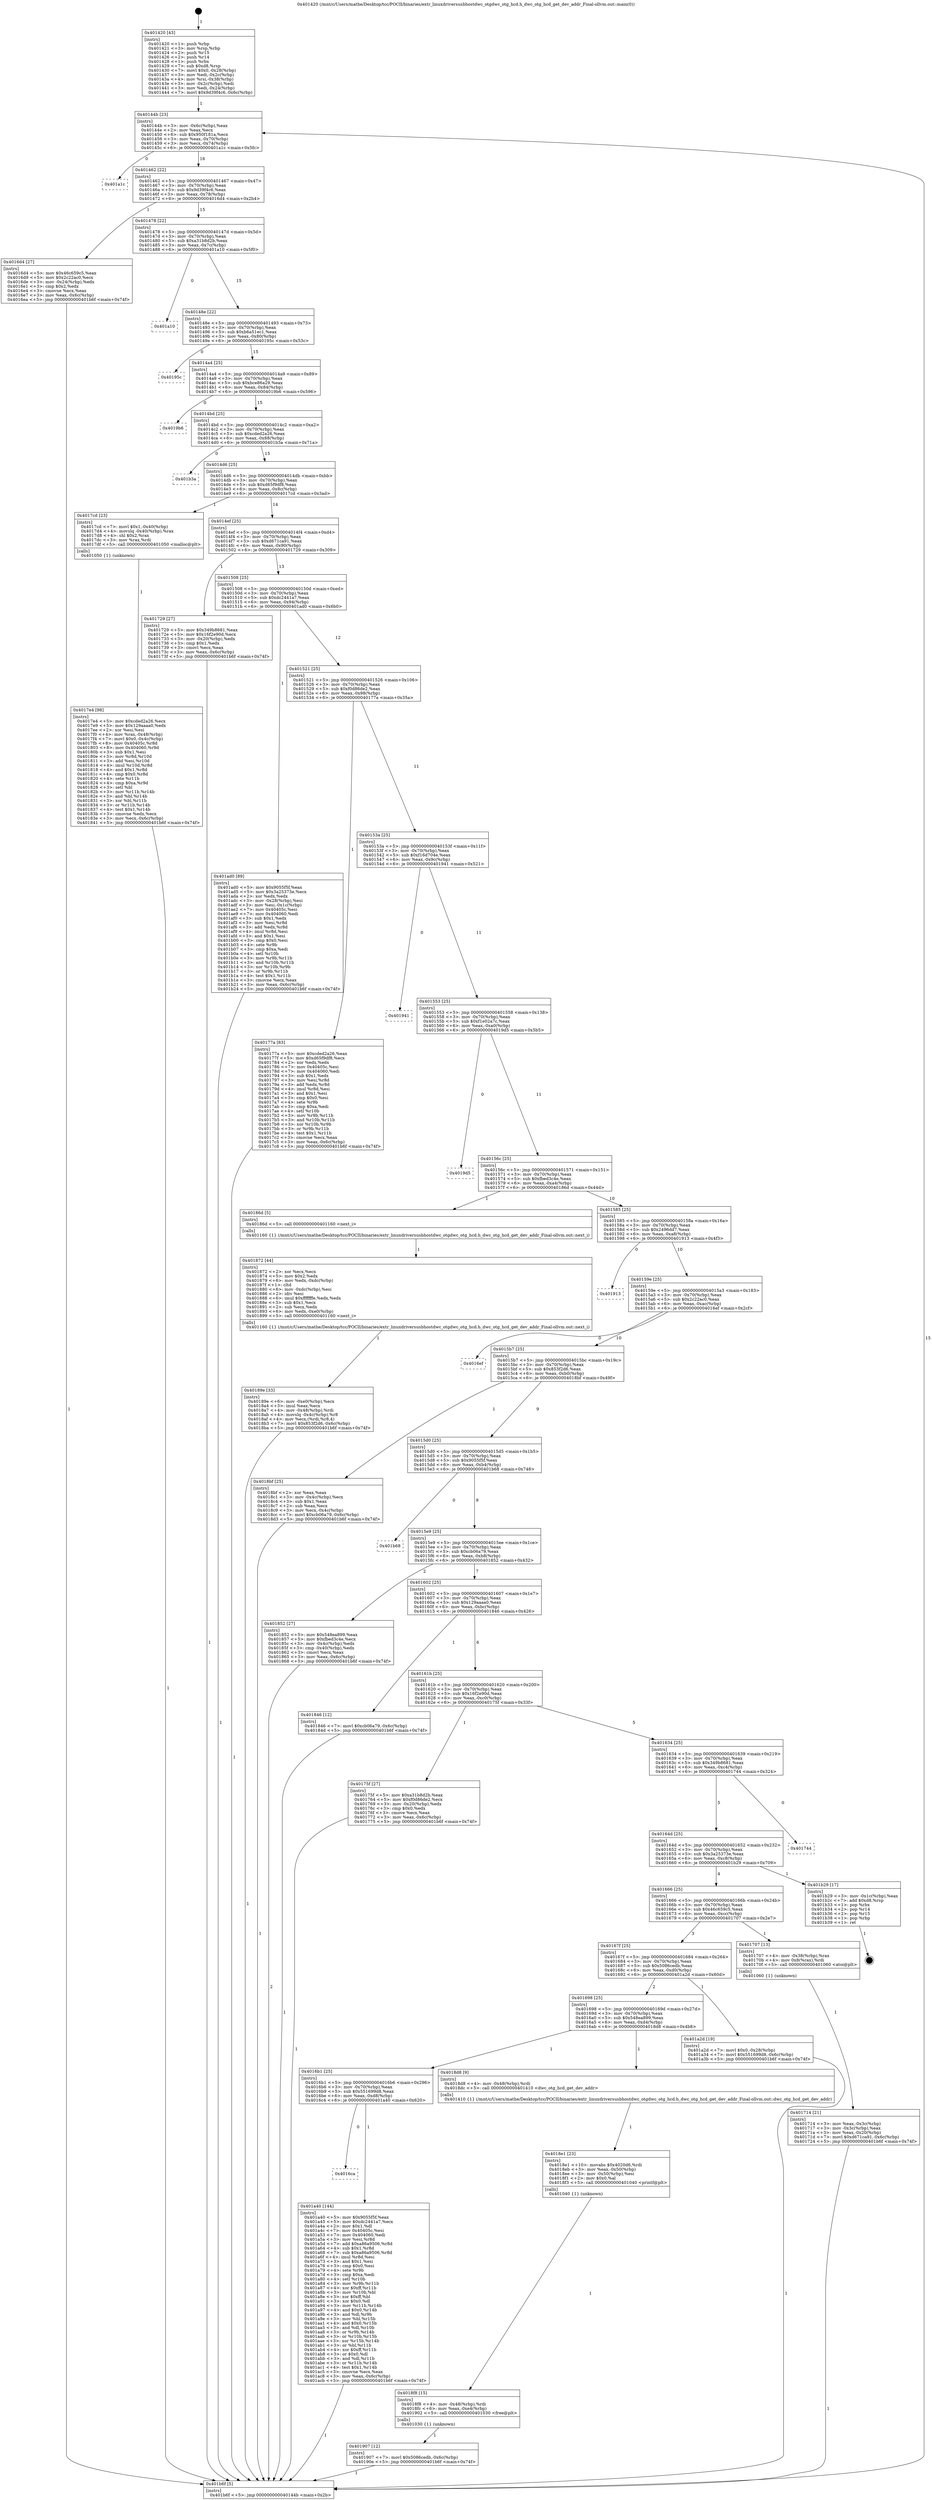 digraph "0x401420" {
  label = "0x401420 (/mnt/c/Users/mathe/Desktop/tcc/POCII/binaries/extr_linuxdriversusbhostdwc_otgdwc_otg_hcd.h_dwc_otg_hcd_get_dev_addr_Final-ollvm.out::main(0))"
  labelloc = "t"
  node[shape=record]

  Entry [label="",width=0.3,height=0.3,shape=circle,fillcolor=black,style=filled]
  "0x40144b" [label="{
     0x40144b [23]\l
     | [instrs]\l
     &nbsp;&nbsp;0x40144b \<+3\>: mov -0x6c(%rbp),%eax\l
     &nbsp;&nbsp;0x40144e \<+2\>: mov %eax,%ecx\l
     &nbsp;&nbsp;0x401450 \<+6\>: sub $0x950f181a,%ecx\l
     &nbsp;&nbsp;0x401456 \<+3\>: mov %eax,-0x70(%rbp)\l
     &nbsp;&nbsp;0x401459 \<+3\>: mov %ecx,-0x74(%rbp)\l
     &nbsp;&nbsp;0x40145c \<+6\>: je 0000000000401a1c \<main+0x5fc\>\l
  }"]
  "0x401a1c" [label="{
     0x401a1c\l
  }", style=dashed]
  "0x401462" [label="{
     0x401462 [22]\l
     | [instrs]\l
     &nbsp;&nbsp;0x401462 \<+5\>: jmp 0000000000401467 \<main+0x47\>\l
     &nbsp;&nbsp;0x401467 \<+3\>: mov -0x70(%rbp),%eax\l
     &nbsp;&nbsp;0x40146a \<+5\>: sub $0x9d39f4c6,%eax\l
     &nbsp;&nbsp;0x40146f \<+3\>: mov %eax,-0x78(%rbp)\l
     &nbsp;&nbsp;0x401472 \<+6\>: je 00000000004016d4 \<main+0x2b4\>\l
  }"]
  Exit [label="",width=0.3,height=0.3,shape=circle,fillcolor=black,style=filled,peripheries=2]
  "0x4016d4" [label="{
     0x4016d4 [27]\l
     | [instrs]\l
     &nbsp;&nbsp;0x4016d4 \<+5\>: mov $0x46c659c5,%eax\l
     &nbsp;&nbsp;0x4016d9 \<+5\>: mov $0x2c22ac0,%ecx\l
     &nbsp;&nbsp;0x4016de \<+3\>: mov -0x24(%rbp),%edx\l
     &nbsp;&nbsp;0x4016e1 \<+3\>: cmp $0x2,%edx\l
     &nbsp;&nbsp;0x4016e4 \<+3\>: cmovne %ecx,%eax\l
     &nbsp;&nbsp;0x4016e7 \<+3\>: mov %eax,-0x6c(%rbp)\l
     &nbsp;&nbsp;0x4016ea \<+5\>: jmp 0000000000401b6f \<main+0x74f\>\l
  }"]
  "0x401478" [label="{
     0x401478 [22]\l
     | [instrs]\l
     &nbsp;&nbsp;0x401478 \<+5\>: jmp 000000000040147d \<main+0x5d\>\l
     &nbsp;&nbsp;0x40147d \<+3\>: mov -0x70(%rbp),%eax\l
     &nbsp;&nbsp;0x401480 \<+5\>: sub $0xa31b8d2b,%eax\l
     &nbsp;&nbsp;0x401485 \<+3\>: mov %eax,-0x7c(%rbp)\l
     &nbsp;&nbsp;0x401488 \<+6\>: je 0000000000401a10 \<main+0x5f0\>\l
  }"]
  "0x401b6f" [label="{
     0x401b6f [5]\l
     | [instrs]\l
     &nbsp;&nbsp;0x401b6f \<+5\>: jmp 000000000040144b \<main+0x2b\>\l
  }"]
  "0x401420" [label="{
     0x401420 [43]\l
     | [instrs]\l
     &nbsp;&nbsp;0x401420 \<+1\>: push %rbp\l
     &nbsp;&nbsp;0x401421 \<+3\>: mov %rsp,%rbp\l
     &nbsp;&nbsp;0x401424 \<+2\>: push %r15\l
     &nbsp;&nbsp;0x401426 \<+2\>: push %r14\l
     &nbsp;&nbsp;0x401428 \<+1\>: push %rbx\l
     &nbsp;&nbsp;0x401429 \<+7\>: sub $0xd8,%rsp\l
     &nbsp;&nbsp;0x401430 \<+7\>: movl $0x0,-0x28(%rbp)\l
     &nbsp;&nbsp;0x401437 \<+3\>: mov %edi,-0x2c(%rbp)\l
     &nbsp;&nbsp;0x40143a \<+4\>: mov %rsi,-0x38(%rbp)\l
     &nbsp;&nbsp;0x40143e \<+3\>: mov -0x2c(%rbp),%edi\l
     &nbsp;&nbsp;0x401441 \<+3\>: mov %edi,-0x24(%rbp)\l
     &nbsp;&nbsp;0x401444 \<+7\>: movl $0x9d39f4c6,-0x6c(%rbp)\l
  }"]
  "0x4016ca" [label="{
     0x4016ca\l
  }", style=dashed]
  "0x401a10" [label="{
     0x401a10\l
  }", style=dashed]
  "0x40148e" [label="{
     0x40148e [22]\l
     | [instrs]\l
     &nbsp;&nbsp;0x40148e \<+5\>: jmp 0000000000401493 \<main+0x73\>\l
     &nbsp;&nbsp;0x401493 \<+3\>: mov -0x70(%rbp),%eax\l
     &nbsp;&nbsp;0x401496 \<+5\>: sub $0xb6a51ec1,%eax\l
     &nbsp;&nbsp;0x40149b \<+3\>: mov %eax,-0x80(%rbp)\l
     &nbsp;&nbsp;0x40149e \<+6\>: je 000000000040195c \<main+0x53c\>\l
  }"]
  "0x401a40" [label="{
     0x401a40 [144]\l
     | [instrs]\l
     &nbsp;&nbsp;0x401a40 \<+5\>: mov $0x9055f5f,%eax\l
     &nbsp;&nbsp;0x401a45 \<+5\>: mov $0xdc2441a7,%ecx\l
     &nbsp;&nbsp;0x401a4a \<+2\>: mov $0x1,%dl\l
     &nbsp;&nbsp;0x401a4c \<+7\>: mov 0x40405c,%esi\l
     &nbsp;&nbsp;0x401a53 \<+7\>: mov 0x404060,%edi\l
     &nbsp;&nbsp;0x401a5a \<+3\>: mov %esi,%r8d\l
     &nbsp;&nbsp;0x401a5d \<+7\>: add $0xa86a9506,%r8d\l
     &nbsp;&nbsp;0x401a64 \<+4\>: sub $0x1,%r8d\l
     &nbsp;&nbsp;0x401a68 \<+7\>: sub $0xa86a9506,%r8d\l
     &nbsp;&nbsp;0x401a6f \<+4\>: imul %r8d,%esi\l
     &nbsp;&nbsp;0x401a73 \<+3\>: and $0x1,%esi\l
     &nbsp;&nbsp;0x401a76 \<+3\>: cmp $0x0,%esi\l
     &nbsp;&nbsp;0x401a79 \<+4\>: sete %r9b\l
     &nbsp;&nbsp;0x401a7d \<+3\>: cmp $0xa,%edi\l
     &nbsp;&nbsp;0x401a80 \<+4\>: setl %r10b\l
     &nbsp;&nbsp;0x401a84 \<+3\>: mov %r9b,%r11b\l
     &nbsp;&nbsp;0x401a87 \<+4\>: xor $0xff,%r11b\l
     &nbsp;&nbsp;0x401a8b \<+3\>: mov %r10b,%bl\l
     &nbsp;&nbsp;0x401a8e \<+3\>: xor $0xff,%bl\l
     &nbsp;&nbsp;0x401a91 \<+3\>: xor $0x0,%dl\l
     &nbsp;&nbsp;0x401a94 \<+3\>: mov %r11b,%r14b\l
     &nbsp;&nbsp;0x401a97 \<+4\>: and $0x0,%r14b\l
     &nbsp;&nbsp;0x401a9b \<+3\>: and %dl,%r9b\l
     &nbsp;&nbsp;0x401a9e \<+3\>: mov %bl,%r15b\l
     &nbsp;&nbsp;0x401aa1 \<+4\>: and $0x0,%r15b\l
     &nbsp;&nbsp;0x401aa5 \<+3\>: and %dl,%r10b\l
     &nbsp;&nbsp;0x401aa8 \<+3\>: or %r9b,%r14b\l
     &nbsp;&nbsp;0x401aab \<+3\>: or %r10b,%r15b\l
     &nbsp;&nbsp;0x401aae \<+3\>: xor %r15b,%r14b\l
     &nbsp;&nbsp;0x401ab1 \<+3\>: or %bl,%r11b\l
     &nbsp;&nbsp;0x401ab4 \<+4\>: xor $0xff,%r11b\l
     &nbsp;&nbsp;0x401ab8 \<+3\>: or $0x0,%dl\l
     &nbsp;&nbsp;0x401abb \<+3\>: and %dl,%r11b\l
     &nbsp;&nbsp;0x401abe \<+3\>: or %r11b,%r14b\l
     &nbsp;&nbsp;0x401ac1 \<+4\>: test $0x1,%r14b\l
     &nbsp;&nbsp;0x401ac5 \<+3\>: cmovne %ecx,%eax\l
     &nbsp;&nbsp;0x401ac8 \<+3\>: mov %eax,-0x6c(%rbp)\l
     &nbsp;&nbsp;0x401acb \<+5\>: jmp 0000000000401b6f \<main+0x74f\>\l
  }"]
  "0x40195c" [label="{
     0x40195c\l
  }", style=dashed]
  "0x4014a4" [label="{
     0x4014a4 [25]\l
     | [instrs]\l
     &nbsp;&nbsp;0x4014a4 \<+5\>: jmp 00000000004014a9 \<main+0x89\>\l
     &nbsp;&nbsp;0x4014a9 \<+3\>: mov -0x70(%rbp),%eax\l
     &nbsp;&nbsp;0x4014ac \<+5\>: sub $0xbce86a29,%eax\l
     &nbsp;&nbsp;0x4014b1 \<+6\>: mov %eax,-0x84(%rbp)\l
     &nbsp;&nbsp;0x4014b7 \<+6\>: je 00000000004019b6 \<main+0x596\>\l
  }"]
  "0x401907" [label="{
     0x401907 [12]\l
     | [instrs]\l
     &nbsp;&nbsp;0x401907 \<+7\>: movl $0x5086cedb,-0x6c(%rbp)\l
     &nbsp;&nbsp;0x40190e \<+5\>: jmp 0000000000401b6f \<main+0x74f\>\l
  }"]
  "0x4019b6" [label="{
     0x4019b6\l
  }", style=dashed]
  "0x4014bd" [label="{
     0x4014bd [25]\l
     | [instrs]\l
     &nbsp;&nbsp;0x4014bd \<+5\>: jmp 00000000004014c2 \<main+0xa2\>\l
     &nbsp;&nbsp;0x4014c2 \<+3\>: mov -0x70(%rbp),%eax\l
     &nbsp;&nbsp;0x4014c5 \<+5\>: sub $0xcded2a26,%eax\l
     &nbsp;&nbsp;0x4014ca \<+6\>: mov %eax,-0x88(%rbp)\l
     &nbsp;&nbsp;0x4014d0 \<+6\>: je 0000000000401b3a \<main+0x71a\>\l
  }"]
  "0x4018f8" [label="{
     0x4018f8 [15]\l
     | [instrs]\l
     &nbsp;&nbsp;0x4018f8 \<+4\>: mov -0x48(%rbp),%rdi\l
     &nbsp;&nbsp;0x4018fc \<+6\>: mov %eax,-0xe4(%rbp)\l
     &nbsp;&nbsp;0x401902 \<+5\>: call 0000000000401030 \<free@plt\>\l
     | [calls]\l
     &nbsp;&nbsp;0x401030 \{1\} (unknown)\l
  }"]
  "0x401b3a" [label="{
     0x401b3a\l
  }", style=dashed]
  "0x4014d6" [label="{
     0x4014d6 [25]\l
     | [instrs]\l
     &nbsp;&nbsp;0x4014d6 \<+5\>: jmp 00000000004014db \<main+0xbb\>\l
     &nbsp;&nbsp;0x4014db \<+3\>: mov -0x70(%rbp),%eax\l
     &nbsp;&nbsp;0x4014de \<+5\>: sub $0xd65f9df8,%eax\l
     &nbsp;&nbsp;0x4014e3 \<+6\>: mov %eax,-0x8c(%rbp)\l
     &nbsp;&nbsp;0x4014e9 \<+6\>: je 00000000004017cd \<main+0x3ad\>\l
  }"]
  "0x4018e1" [label="{
     0x4018e1 [23]\l
     | [instrs]\l
     &nbsp;&nbsp;0x4018e1 \<+10\>: movabs $0x4020d6,%rdi\l
     &nbsp;&nbsp;0x4018eb \<+3\>: mov %eax,-0x50(%rbp)\l
     &nbsp;&nbsp;0x4018ee \<+3\>: mov -0x50(%rbp),%esi\l
     &nbsp;&nbsp;0x4018f1 \<+2\>: mov $0x0,%al\l
     &nbsp;&nbsp;0x4018f3 \<+5\>: call 0000000000401040 \<printf@plt\>\l
     | [calls]\l
     &nbsp;&nbsp;0x401040 \{1\} (unknown)\l
  }"]
  "0x4017cd" [label="{
     0x4017cd [23]\l
     | [instrs]\l
     &nbsp;&nbsp;0x4017cd \<+7\>: movl $0x1,-0x40(%rbp)\l
     &nbsp;&nbsp;0x4017d4 \<+4\>: movslq -0x40(%rbp),%rax\l
     &nbsp;&nbsp;0x4017d8 \<+4\>: shl $0x2,%rax\l
     &nbsp;&nbsp;0x4017dc \<+3\>: mov %rax,%rdi\l
     &nbsp;&nbsp;0x4017df \<+5\>: call 0000000000401050 \<malloc@plt\>\l
     | [calls]\l
     &nbsp;&nbsp;0x401050 \{1\} (unknown)\l
  }"]
  "0x4014ef" [label="{
     0x4014ef [25]\l
     | [instrs]\l
     &nbsp;&nbsp;0x4014ef \<+5\>: jmp 00000000004014f4 \<main+0xd4\>\l
     &nbsp;&nbsp;0x4014f4 \<+3\>: mov -0x70(%rbp),%eax\l
     &nbsp;&nbsp;0x4014f7 \<+5\>: sub $0xd671ca91,%eax\l
     &nbsp;&nbsp;0x4014fc \<+6\>: mov %eax,-0x90(%rbp)\l
     &nbsp;&nbsp;0x401502 \<+6\>: je 0000000000401729 \<main+0x309\>\l
  }"]
  "0x4016b1" [label="{
     0x4016b1 [25]\l
     | [instrs]\l
     &nbsp;&nbsp;0x4016b1 \<+5\>: jmp 00000000004016b6 \<main+0x296\>\l
     &nbsp;&nbsp;0x4016b6 \<+3\>: mov -0x70(%rbp),%eax\l
     &nbsp;&nbsp;0x4016b9 \<+5\>: sub $0x551699d8,%eax\l
     &nbsp;&nbsp;0x4016be \<+6\>: mov %eax,-0xd8(%rbp)\l
     &nbsp;&nbsp;0x4016c4 \<+6\>: je 0000000000401a40 \<main+0x620\>\l
  }"]
  "0x401729" [label="{
     0x401729 [27]\l
     | [instrs]\l
     &nbsp;&nbsp;0x401729 \<+5\>: mov $0x349b8681,%eax\l
     &nbsp;&nbsp;0x40172e \<+5\>: mov $0x16f2e90d,%ecx\l
     &nbsp;&nbsp;0x401733 \<+3\>: mov -0x20(%rbp),%edx\l
     &nbsp;&nbsp;0x401736 \<+3\>: cmp $0x1,%edx\l
     &nbsp;&nbsp;0x401739 \<+3\>: cmovl %ecx,%eax\l
     &nbsp;&nbsp;0x40173c \<+3\>: mov %eax,-0x6c(%rbp)\l
     &nbsp;&nbsp;0x40173f \<+5\>: jmp 0000000000401b6f \<main+0x74f\>\l
  }"]
  "0x401508" [label="{
     0x401508 [25]\l
     | [instrs]\l
     &nbsp;&nbsp;0x401508 \<+5\>: jmp 000000000040150d \<main+0xed\>\l
     &nbsp;&nbsp;0x40150d \<+3\>: mov -0x70(%rbp),%eax\l
     &nbsp;&nbsp;0x401510 \<+5\>: sub $0xdc2441a7,%eax\l
     &nbsp;&nbsp;0x401515 \<+6\>: mov %eax,-0x94(%rbp)\l
     &nbsp;&nbsp;0x40151b \<+6\>: je 0000000000401ad0 \<main+0x6b0\>\l
  }"]
  "0x4018d8" [label="{
     0x4018d8 [9]\l
     | [instrs]\l
     &nbsp;&nbsp;0x4018d8 \<+4\>: mov -0x48(%rbp),%rdi\l
     &nbsp;&nbsp;0x4018dc \<+5\>: call 0000000000401410 \<dwc_otg_hcd_get_dev_addr\>\l
     | [calls]\l
     &nbsp;&nbsp;0x401410 \{1\} (/mnt/c/Users/mathe/Desktop/tcc/POCII/binaries/extr_linuxdriversusbhostdwc_otgdwc_otg_hcd.h_dwc_otg_hcd_get_dev_addr_Final-ollvm.out::dwc_otg_hcd_get_dev_addr)\l
  }"]
  "0x401ad0" [label="{
     0x401ad0 [89]\l
     | [instrs]\l
     &nbsp;&nbsp;0x401ad0 \<+5\>: mov $0x9055f5f,%eax\l
     &nbsp;&nbsp;0x401ad5 \<+5\>: mov $0x3a25373e,%ecx\l
     &nbsp;&nbsp;0x401ada \<+2\>: xor %edx,%edx\l
     &nbsp;&nbsp;0x401adc \<+3\>: mov -0x28(%rbp),%esi\l
     &nbsp;&nbsp;0x401adf \<+3\>: mov %esi,-0x1c(%rbp)\l
     &nbsp;&nbsp;0x401ae2 \<+7\>: mov 0x40405c,%esi\l
     &nbsp;&nbsp;0x401ae9 \<+7\>: mov 0x404060,%edi\l
     &nbsp;&nbsp;0x401af0 \<+3\>: sub $0x1,%edx\l
     &nbsp;&nbsp;0x401af3 \<+3\>: mov %esi,%r8d\l
     &nbsp;&nbsp;0x401af6 \<+3\>: add %edx,%r8d\l
     &nbsp;&nbsp;0x401af9 \<+4\>: imul %r8d,%esi\l
     &nbsp;&nbsp;0x401afd \<+3\>: and $0x1,%esi\l
     &nbsp;&nbsp;0x401b00 \<+3\>: cmp $0x0,%esi\l
     &nbsp;&nbsp;0x401b03 \<+4\>: sete %r9b\l
     &nbsp;&nbsp;0x401b07 \<+3\>: cmp $0xa,%edi\l
     &nbsp;&nbsp;0x401b0a \<+4\>: setl %r10b\l
     &nbsp;&nbsp;0x401b0e \<+3\>: mov %r9b,%r11b\l
     &nbsp;&nbsp;0x401b11 \<+3\>: and %r10b,%r11b\l
     &nbsp;&nbsp;0x401b14 \<+3\>: xor %r10b,%r9b\l
     &nbsp;&nbsp;0x401b17 \<+3\>: or %r9b,%r11b\l
     &nbsp;&nbsp;0x401b1a \<+4\>: test $0x1,%r11b\l
     &nbsp;&nbsp;0x401b1e \<+3\>: cmovne %ecx,%eax\l
     &nbsp;&nbsp;0x401b21 \<+3\>: mov %eax,-0x6c(%rbp)\l
     &nbsp;&nbsp;0x401b24 \<+5\>: jmp 0000000000401b6f \<main+0x74f\>\l
  }"]
  "0x401521" [label="{
     0x401521 [25]\l
     | [instrs]\l
     &nbsp;&nbsp;0x401521 \<+5\>: jmp 0000000000401526 \<main+0x106\>\l
     &nbsp;&nbsp;0x401526 \<+3\>: mov -0x70(%rbp),%eax\l
     &nbsp;&nbsp;0x401529 \<+5\>: sub $0xf0d86de2,%eax\l
     &nbsp;&nbsp;0x40152e \<+6\>: mov %eax,-0x98(%rbp)\l
     &nbsp;&nbsp;0x401534 \<+6\>: je 000000000040177a \<main+0x35a\>\l
  }"]
  "0x401698" [label="{
     0x401698 [25]\l
     | [instrs]\l
     &nbsp;&nbsp;0x401698 \<+5\>: jmp 000000000040169d \<main+0x27d\>\l
     &nbsp;&nbsp;0x40169d \<+3\>: mov -0x70(%rbp),%eax\l
     &nbsp;&nbsp;0x4016a0 \<+5\>: sub $0x548ea899,%eax\l
     &nbsp;&nbsp;0x4016a5 \<+6\>: mov %eax,-0xd4(%rbp)\l
     &nbsp;&nbsp;0x4016ab \<+6\>: je 00000000004018d8 \<main+0x4b8\>\l
  }"]
  "0x40177a" [label="{
     0x40177a [83]\l
     | [instrs]\l
     &nbsp;&nbsp;0x40177a \<+5\>: mov $0xcded2a26,%eax\l
     &nbsp;&nbsp;0x40177f \<+5\>: mov $0xd65f9df8,%ecx\l
     &nbsp;&nbsp;0x401784 \<+2\>: xor %edx,%edx\l
     &nbsp;&nbsp;0x401786 \<+7\>: mov 0x40405c,%esi\l
     &nbsp;&nbsp;0x40178d \<+7\>: mov 0x404060,%edi\l
     &nbsp;&nbsp;0x401794 \<+3\>: sub $0x1,%edx\l
     &nbsp;&nbsp;0x401797 \<+3\>: mov %esi,%r8d\l
     &nbsp;&nbsp;0x40179a \<+3\>: add %edx,%r8d\l
     &nbsp;&nbsp;0x40179d \<+4\>: imul %r8d,%esi\l
     &nbsp;&nbsp;0x4017a1 \<+3\>: and $0x1,%esi\l
     &nbsp;&nbsp;0x4017a4 \<+3\>: cmp $0x0,%esi\l
     &nbsp;&nbsp;0x4017a7 \<+4\>: sete %r9b\l
     &nbsp;&nbsp;0x4017ab \<+3\>: cmp $0xa,%edi\l
     &nbsp;&nbsp;0x4017ae \<+4\>: setl %r10b\l
     &nbsp;&nbsp;0x4017b2 \<+3\>: mov %r9b,%r11b\l
     &nbsp;&nbsp;0x4017b5 \<+3\>: and %r10b,%r11b\l
     &nbsp;&nbsp;0x4017b8 \<+3\>: xor %r10b,%r9b\l
     &nbsp;&nbsp;0x4017bb \<+3\>: or %r9b,%r11b\l
     &nbsp;&nbsp;0x4017be \<+4\>: test $0x1,%r11b\l
     &nbsp;&nbsp;0x4017c2 \<+3\>: cmovne %ecx,%eax\l
     &nbsp;&nbsp;0x4017c5 \<+3\>: mov %eax,-0x6c(%rbp)\l
     &nbsp;&nbsp;0x4017c8 \<+5\>: jmp 0000000000401b6f \<main+0x74f\>\l
  }"]
  "0x40153a" [label="{
     0x40153a [25]\l
     | [instrs]\l
     &nbsp;&nbsp;0x40153a \<+5\>: jmp 000000000040153f \<main+0x11f\>\l
     &nbsp;&nbsp;0x40153f \<+3\>: mov -0x70(%rbp),%eax\l
     &nbsp;&nbsp;0x401542 \<+5\>: sub $0xf16d704e,%eax\l
     &nbsp;&nbsp;0x401547 \<+6\>: mov %eax,-0x9c(%rbp)\l
     &nbsp;&nbsp;0x40154d \<+6\>: je 0000000000401941 \<main+0x521\>\l
  }"]
  "0x401a2d" [label="{
     0x401a2d [19]\l
     | [instrs]\l
     &nbsp;&nbsp;0x401a2d \<+7\>: movl $0x0,-0x28(%rbp)\l
     &nbsp;&nbsp;0x401a34 \<+7\>: movl $0x551699d8,-0x6c(%rbp)\l
     &nbsp;&nbsp;0x401a3b \<+5\>: jmp 0000000000401b6f \<main+0x74f\>\l
  }"]
  "0x401941" [label="{
     0x401941\l
  }", style=dashed]
  "0x401553" [label="{
     0x401553 [25]\l
     | [instrs]\l
     &nbsp;&nbsp;0x401553 \<+5\>: jmp 0000000000401558 \<main+0x138\>\l
     &nbsp;&nbsp;0x401558 \<+3\>: mov -0x70(%rbp),%eax\l
     &nbsp;&nbsp;0x40155b \<+5\>: sub $0xf1e02a7c,%eax\l
     &nbsp;&nbsp;0x401560 \<+6\>: mov %eax,-0xa0(%rbp)\l
     &nbsp;&nbsp;0x401566 \<+6\>: je 00000000004019d5 \<main+0x5b5\>\l
  }"]
  "0x40189e" [label="{
     0x40189e [33]\l
     | [instrs]\l
     &nbsp;&nbsp;0x40189e \<+6\>: mov -0xe0(%rbp),%ecx\l
     &nbsp;&nbsp;0x4018a4 \<+3\>: imul %eax,%ecx\l
     &nbsp;&nbsp;0x4018a7 \<+4\>: mov -0x48(%rbp),%rdi\l
     &nbsp;&nbsp;0x4018ab \<+4\>: movslq -0x4c(%rbp),%r8\l
     &nbsp;&nbsp;0x4018af \<+4\>: mov %ecx,(%rdi,%r8,4)\l
     &nbsp;&nbsp;0x4018b3 \<+7\>: movl $0x853f2d6,-0x6c(%rbp)\l
     &nbsp;&nbsp;0x4018ba \<+5\>: jmp 0000000000401b6f \<main+0x74f\>\l
  }"]
  "0x4019d5" [label="{
     0x4019d5\l
  }", style=dashed]
  "0x40156c" [label="{
     0x40156c [25]\l
     | [instrs]\l
     &nbsp;&nbsp;0x40156c \<+5\>: jmp 0000000000401571 \<main+0x151\>\l
     &nbsp;&nbsp;0x401571 \<+3\>: mov -0x70(%rbp),%eax\l
     &nbsp;&nbsp;0x401574 \<+5\>: sub $0xfbed3c4e,%eax\l
     &nbsp;&nbsp;0x401579 \<+6\>: mov %eax,-0xa4(%rbp)\l
     &nbsp;&nbsp;0x40157f \<+6\>: je 000000000040186d \<main+0x44d\>\l
  }"]
  "0x401872" [label="{
     0x401872 [44]\l
     | [instrs]\l
     &nbsp;&nbsp;0x401872 \<+2\>: xor %ecx,%ecx\l
     &nbsp;&nbsp;0x401874 \<+5\>: mov $0x2,%edx\l
     &nbsp;&nbsp;0x401879 \<+6\>: mov %edx,-0xdc(%rbp)\l
     &nbsp;&nbsp;0x40187f \<+1\>: cltd\l
     &nbsp;&nbsp;0x401880 \<+6\>: mov -0xdc(%rbp),%esi\l
     &nbsp;&nbsp;0x401886 \<+2\>: idiv %esi\l
     &nbsp;&nbsp;0x401888 \<+6\>: imul $0xfffffffe,%edx,%edx\l
     &nbsp;&nbsp;0x40188e \<+3\>: sub $0x1,%ecx\l
     &nbsp;&nbsp;0x401891 \<+2\>: sub %ecx,%edx\l
     &nbsp;&nbsp;0x401893 \<+6\>: mov %edx,-0xe0(%rbp)\l
     &nbsp;&nbsp;0x401899 \<+5\>: call 0000000000401160 \<next_i\>\l
     | [calls]\l
     &nbsp;&nbsp;0x401160 \{1\} (/mnt/c/Users/mathe/Desktop/tcc/POCII/binaries/extr_linuxdriversusbhostdwc_otgdwc_otg_hcd.h_dwc_otg_hcd_get_dev_addr_Final-ollvm.out::next_i)\l
  }"]
  "0x40186d" [label="{
     0x40186d [5]\l
     | [instrs]\l
     &nbsp;&nbsp;0x40186d \<+5\>: call 0000000000401160 \<next_i\>\l
     | [calls]\l
     &nbsp;&nbsp;0x401160 \{1\} (/mnt/c/Users/mathe/Desktop/tcc/POCII/binaries/extr_linuxdriversusbhostdwc_otgdwc_otg_hcd.h_dwc_otg_hcd_get_dev_addr_Final-ollvm.out::next_i)\l
  }"]
  "0x401585" [label="{
     0x401585 [25]\l
     | [instrs]\l
     &nbsp;&nbsp;0x401585 \<+5\>: jmp 000000000040158a \<main+0x16a\>\l
     &nbsp;&nbsp;0x40158a \<+3\>: mov -0x70(%rbp),%eax\l
     &nbsp;&nbsp;0x40158d \<+5\>: sub $0x2496dd7,%eax\l
     &nbsp;&nbsp;0x401592 \<+6\>: mov %eax,-0xa8(%rbp)\l
     &nbsp;&nbsp;0x401598 \<+6\>: je 0000000000401913 \<main+0x4f3\>\l
  }"]
  "0x4017e4" [label="{
     0x4017e4 [98]\l
     | [instrs]\l
     &nbsp;&nbsp;0x4017e4 \<+5\>: mov $0xcded2a26,%ecx\l
     &nbsp;&nbsp;0x4017e9 \<+5\>: mov $0x129aaaa0,%edx\l
     &nbsp;&nbsp;0x4017ee \<+2\>: xor %esi,%esi\l
     &nbsp;&nbsp;0x4017f0 \<+4\>: mov %rax,-0x48(%rbp)\l
     &nbsp;&nbsp;0x4017f4 \<+7\>: movl $0x0,-0x4c(%rbp)\l
     &nbsp;&nbsp;0x4017fb \<+8\>: mov 0x40405c,%r8d\l
     &nbsp;&nbsp;0x401803 \<+8\>: mov 0x404060,%r9d\l
     &nbsp;&nbsp;0x40180b \<+3\>: sub $0x1,%esi\l
     &nbsp;&nbsp;0x40180e \<+3\>: mov %r8d,%r10d\l
     &nbsp;&nbsp;0x401811 \<+3\>: add %esi,%r10d\l
     &nbsp;&nbsp;0x401814 \<+4\>: imul %r10d,%r8d\l
     &nbsp;&nbsp;0x401818 \<+4\>: and $0x1,%r8d\l
     &nbsp;&nbsp;0x40181c \<+4\>: cmp $0x0,%r8d\l
     &nbsp;&nbsp;0x401820 \<+4\>: sete %r11b\l
     &nbsp;&nbsp;0x401824 \<+4\>: cmp $0xa,%r9d\l
     &nbsp;&nbsp;0x401828 \<+3\>: setl %bl\l
     &nbsp;&nbsp;0x40182b \<+3\>: mov %r11b,%r14b\l
     &nbsp;&nbsp;0x40182e \<+3\>: and %bl,%r14b\l
     &nbsp;&nbsp;0x401831 \<+3\>: xor %bl,%r11b\l
     &nbsp;&nbsp;0x401834 \<+3\>: or %r11b,%r14b\l
     &nbsp;&nbsp;0x401837 \<+4\>: test $0x1,%r14b\l
     &nbsp;&nbsp;0x40183b \<+3\>: cmovne %edx,%ecx\l
     &nbsp;&nbsp;0x40183e \<+3\>: mov %ecx,-0x6c(%rbp)\l
     &nbsp;&nbsp;0x401841 \<+5\>: jmp 0000000000401b6f \<main+0x74f\>\l
  }"]
  "0x401913" [label="{
     0x401913\l
  }", style=dashed]
  "0x40159e" [label="{
     0x40159e [25]\l
     | [instrs]\l
     &nbsp;&nbsp;0x40159e \<+5\>: jmp 00000000004015a3 \<main+0x183\>\l
     &nbsp;&nbsp;0x4015a3 \<+3\>: mov -0x70(%rbp),%eax\l
     &nbsp;&nbsp;0x4015a6 \<+5\>: sub $0x2c22ac0,%eax\l
     &nbsp;&nbsp;0x4015ab \<+6\>: mov %eax,-0xac(%rbp)\l
     &nbsp;&nbsp;0x4015b1 \<+6\>: je 00000000004016ef \<main+0x2cf\>\l
  }"]
  "0x401714" [label="{
     0x401714 [21]\l
     | [instrs]\l
     &nbsp;&nbsp;0x401714 \<+3\>: mov %eax,-0x3c(%rbp)\l
     &nbsp;&nbsp;0x401717 \<+3\>: mov -0x3c(%rbp),%eax\l
     &nbsp;&nbsp;0x40171a \<+3\>: mov %eax,-0x20(%rbp)\l
     &nbsp;&nbsp;0x40171d \<+7\>: movl $0xd671ca91,-0x6c(%rbp)\l
     &nbsp;&nbsp;0x401724 \<+5\>: jmp 0000000000401b6f \<main+0x74f\>\l
  }"]
  "0x4016ef" [label="{
     0x4016ef\l
  }", style=dashed]
  "0x4015b7" [label="{
     0x4015b7 [25]\l
     | [instrs]\l
     &nbsp;&nbsp;0x4015b7 \<+5\>: jmp 00000000004015bc \<main+0x19c\>\l
     &nbsp;&nbsp;0x4015bc \<+3\>: mov -0x70(%rbp),%eax\l
     &nbsp;&nbsp;0x4015bf \<+5\>: sub $0x853f2d6,%eax\l
     &nbsp;&nbsp;0x4015c4 \<+6\>: mov %eax,-0xb0(%rbp)\l
     &nbsp;&nbsp;0x4015ca \<+6\>: je 00000000004018bf \<main+0x49f\>\l
  }"]
  "0x40167f" [label="{
     0x40167f [25]\l
     | [instrs]\l
     &nbsp;&nbsp;0x40167f \<+5\>: jmp 0000000000401684 \<main+0x264\>\l
     &nbsp;&nbsp;0x401684 \<+3\>: mov -0x70(%rbp),%eax\l
     &nbsp;&nbsp;0x401687 \<+5\>: sub $0x5086cedb,%eax\l
     &nbsp;&nbsp;0x40168c \<+6\>: mov %eax,-0xd0(%rbp)\l
     &nbsp;&nbsp;0x401692 \<+6\>: je 0000000000401a2d \<main+0x60d\>\l
  }"]
  "0x4018bf" [label="{
     0x4018bf [25]\l
     | [instrs]\l
     &nbsp;&nbsp;0x4018bf \<+2\>: xor %eax,%eax\l
     &nbsp;&nbsp;0x4018c1 \<+3\>: mov -0x4c(%rbp),%ecx\l
     &nbsp;&nbsp;0x4018c4 \<+3\>: sub $0x1,%eax\l
     &nbsp;&nbsp;0x4018c7 \<+2\>: sub %eax,%ecx\l
     &nbsp;&nbsp;0x4018c9 \<+3\>: mov %ecx,-0x4c(%rbp)\l
     &nbsp;&nbsp;0x4018cc \<+7\>: movl $0xcb06a79,-0x6c(%rbp)\l
     &nbsp;&nbsp;0x4018d3 \<+5\>: jmp 0000000000401b6f \<main+0x74f\>\l
  }"]
  "0x4015d0" [label="{
     0x4015d0 [25]\l
     | [instrs]\l
     &nbsp;&nbsp;0x4015d0 \<+5\>: jmp 00000000004015d5 \<main+0x1b5\>\l
     &nbsp;&nbsp;0x4015d5 \<+3\>: mov -0x70(%rbp),%eax\l
     &nbsp;&nbsp;0x4015d8 \<+5\>: sub $0x9055f5f,%eax\l
     &nbsp;&nbsp;0x4015dd \<+6\>: mov %eax,-0xb4(%rbp)\l
     &nbsp;&nbsp;0x4015e3 \<+6\>: je 0000000000401b68 \<main+0x748\>\l
  }"]
  "0x401707" [label="{
     0x401707 [13]\l
     | [instrs]\l
     &nbsp;&nbsp;0x401707 \<+4\>: mov -0x38(%rbp),%rax\l
     &nbsp;&nbsp;0x40170b \<+4\>: mov 0x8(%rax),%rdi\l
     &nbsp;&nbsp;0x40170f \<+5\>: call 0000000000401060 \<atoi@plt\>\l
     | [calls]\l
     &nbsp;&nbsp;0x401060 \{1\} (unknown)\l
  }"]
  "0x401b68" [label="{
     0x401b68\l
  }", style=dashed]
  "0x4015e9" [label="{
     0x4015e9 [25]\l
     | [instrs]\l
     &nbsp;&nbsp;0x4015e9 \<+5\>: jmp 00000000004015ee \<main+0x1ce\>\l
     &nbsp;&nbsp;0x4015ee \<+3\>: mov -0x70(%rbp),%eax\l
     &nbsp;&nbsp;0x4015f1 \<+5\>: sub $0xcb06a79,%eax\l
     &nbsp;&nbsp;0x4015f6 \<+6\>: mov %eax,-0xb8(%rbp)\l
     &nbsp;&nbsp;0x4015fc \<+6\>: je 0000000000401852 \<main+0x432\>\l
  }"]
  "0x401666" [label="{
     0x401666 [25]\l
     | [instrs]\l
     &nbsp;&nbsp;0x401666 \<+5\>: jmp 000000000040166b \<main+0x24b\>\l
     &nbsp;&nbsp;0x40166b \<+3\>: mov -0x70(%rbp),%eax\l
     &nbsp;&nbsp;0x40166e \<+5\>: sub $0x46c659c5,%eax\l
     &nbsp;&nbsp;0x401673 \<+6\>: mov %eax,-0xcc(%rbp)\l
     &nbsp;&nbsp;0x401679 \<+6\>: je 0000000000401707 \<main+0x2e7\>\l
  }"]
  "0x401852" [label="{
     0x401852 [27]\l
     | [instrs]\l
     &nbsp;&nbsp;0x401852 \<+5\>: mov $0x548ea899,%eax\l
     &nbsp;&nbsp;0x401857 \<+5\>: mov $0xfbed3c4e,%ecx\l
     &nbsp;&nbsp;0x40185c \<+3\>: mov -0x4c(%rbp),%edx\l
     &nbsp;&nbsp;0x40185f \<+3\>: cmp -0x40(%rbp),%edx\l
     &nbsp;&nbsp;0x401862 \<+3\>: cmovl %ecx,%eax\l
     &nbsp;&nbsp;0x401865 \<+3\>: mov %eax,-0x6c(%rbp)\l
     &nbsp;&nbsp;0x401868 \<+5\>: jmp 0000000000401b6f \<main+0x74f\>\l
  }"]
  "0x401602" [label="{
     0x401602 [25]\l
     | [instrs]\l
     &nbsp;&nbsp;0x401602 \<+5\>: jmp 0000000000401607 \<main+0x1e7\>\l
     &nbsp;&nbsp;0x401607 \<+3\>: mov -0x70(%rbp),%eax\l
     &nbsp;&nbsp;0x40160a \<+5\>: sub $0x129aaaa0,%eax\l
     &nbsp;&nbsp;0x40160f \<+6\>: mov %eax,-0xbc(%rbp)\l
     &nbsp;&nbsp;0x401615 \<+6\>: je 0000000000401846 \<main+0x426\>\l
  }"]
  "0x401b29" [label="{
     0x401b29 [17]\l
     | [instrs]\l
     &nbsp;&nbsp;0x401b29 \<+3\>: mov -0x1c(%rbp),%eax\l
     &nbsp;&nbsp;0x401b2c \<+7\>: add $0xd8,%rsp\l
     &nbsp;&nbsp;0x401b33 \<+1\>: pop %rbx\l
     &nbsp;&nbsp;0x401b34 \<+2\>: pop %r14\l
     &nbsp;&nbsp;0x401b36 \<+2\>: pop %r15\l
     &nbsp;&nbsp;0x401b38 \<+1\>: pop %rbp\l
     &nbsp;&nbsp;0x401b39 \<+1\>: ret\l
  }"]
  "0x401846" [label="{
     0x401846 [12]\l
     | [instrs]\l
     &nbsp;&nbsp;0x401846 \<+7\>: movl $0xcb06a79,-0x6c(%rbp)\l
     &nbsp;&nbsp;0x40184d \<+5\>: jmp 0000000000401b6f \<main+0x74f\>\l
  }"]
  "0x40161b" [label="{
     0x40161b [25]\l
     | [instrs]\l
     &nbsp;&nbsp;0x40161b \<+5\>: jmp 0000000000401620 \<main+0x200\>\l
     &nbsp;&nbsp;0x401620 \<+3\>: mov -0x70(%rbp),%eax\l
     &nbsp;&nbsp;0x401623 \<+5\>: sub $0x16f2e90d,%eax\l
     &nbsp;&nbsp;0x401628 \<+6\>: mov %eax,-0xc0(%rbp)\l
     &nbsp;&nbsp;0x40162e \<+6\>: je 000000000040175f \<main+0x33f\>\l
  }"]
  "0x40164d" [label="{
     0x40164d [25]\l
     | [instrs]\l
     &nbsp;&nbsp;0x40164d \<+5\>: jmp 0000000000401652 \<main+0x232\>\l
     &nbsp;&nbsp;0x401652 \<+3\>: mov -0x70(%rbp),%eax\l
     &nbsp;&nbsp;0x401655 \<+5\>: sub $0x3a25373e,%eax\l
     &nbsp;&nbsp;0x40165a \<+6\>: mov %eax,-0xc8(%rbp)\l
     &nbsp;&nbsp;0x401660 \<+6\>: je 0000000000401b29 \<main+0x709\>\l
  }"]
  "0x40175f" [label="{
     0x40175f [27]\l
     | [instrs]\l
     &nbsp;&nbsp;0x40175f \<+5\>: mov $0xa31b8d2b,%eax\l
     &nbsp;&nbsp;0x401764 \<+5\>: mov $0xf0d86de2,%ecx\l
     &nbsp;&nbsp;0x401769 \<+3\>: mov -0x20(%rbp),%edx\l
     &nbsp;&nbsp;0x40176c \<+3\>: cmp $0x0,%edx\l
     &nbsp;&nbsp;0x40176f \<+3\>: cmove %ecx,%eax\l
     &nbsp;&nbsp;0x401772 \<+3\>: mov %eax,-0x6c(%rbp)\l
     &nbsp;&nbsp;0x401775 \<+5\>: jmp 0000000000401b6f \<main+0x74f\>\l
  }"]
  "0x401634" [label="{
     0x401634 [25]\l
     | [instrs]\l
     &nbsp;&nbsp;0x401634 \<+5\>: jmp 0000000000401639 \<main+0x219\>\l
     &nbsp;&nbsp;0x401639 \<+3\>: mov -0x70(%rbp),%eax\l
     &nbsp;&nbsp;0x40163c \<+5\>: sub $0x349b8681,%eax\l
     &nbsp;&nbsp;0x401641 \<+6\>: mov %eax,-0xc4(%rbp)\l
     &nbsp;&nbsp;0x401647 \<+6\>: je 0000000000401744 \<main+0x324\>\l
  }"]
  "0x401744" [label="{
     0x401744\l
  }", style=dashed]
  Entry -> "0x401420" [label=" 1"]
  "0x40144b" -> "0x401a1c" [label=" 0"]
  "0x40144b" -> "0x401462" [label=" 16"]
  "0x401b29" -> Exit [label=" 1"]
  "0x401462" -> "0x4016d4" [label=" 1"]
  "0x401462" -> "0x401478" [label=" 15"]
  "0x4016d4" -> "0x401b6f" [label=" 1"]
  "0x401420" -> "0x40144b" [label=" 1"]
  "0x401b6f" -> "0x40144b" [label=" 15"]
  "0x401ad0" -> "0x401b6f" [label=" 1"]
  "0x401478" -> "0x401a10" [label=" 0"]
  "0x401478" -> "0x40148e" [label=" 15"]
  "0x401a40" -> "0x401b6f" [label=" 1"]
  "0x40148e" -> "0x40195c" [label=" 0"]
  "0x40148e" -> "0x4014a4" [label=" 15"]
  "0x4016b1" -> "0x4016ca" [label=" 0"]
  "0x4014a4" -> "0x4019b6" [label=" 0"]
  "0x4014a4" -> "0x4014bd" [label=" 15"]
  "0x4016b1" -> "0x401a40" [label=" 1"]
  "0x4014bd" -> "0x401b3a" [label=" 0"]
  "0x4014bd" -> "0x4014d6" [label=" 15"]
  "0x401a2d" -> "0x401b6f" [label=" 1"]
  "0x4014d6" -> "0x4017cd" [label=" 1"]
  "0x4014d6" -> "0x4014ef" [label=" 14"]
  "0x401907" -> "0x401b6f" [label=" 1"]
  "0x4014ef" -> "0x401729" [label=" 1"]
  "0x4014ef" -> "0x401508" [label=" 13"]
  "0x4018f8" -> "0x401907" [label=" 1"]
  "0x401508" -> "0x401ad0" [label=" 1"]
  "0x401508" -> "0x401521" [label=" 12"]
  "0x4018e1" -> "0x4018f8" [label=" 1"]
  "0x401521" -> "0x40177a" [label=" 1"]
  "0x401521" -> "0x40153a" [label=" 11"]
  "0x401698" -> "0x4016b1" [label=" 1"]
  "0x40153a" -> "0x401941" [label=" 0"]
  "0x40153a" -> "0x401553" [label=" 11"]
  "0x401698" -> "0x4018d8" [label=" 1"]
  "0x401553" -> "0x4019d5" [label=" 0"]
  "0x401553" -> "0x40156c" [label=" 11"]
  "0x40167f" -> "0x401698" [label=" 2"]
  "0x40156c" -> "0x40186d" [label=" 1"]
  "0x40156c" -> "0x401585" [label=" 10"]
  "0x40167f" -> "0x401a2d" [label=" 1"]
  "0x401585" -> "0x401913" [label=" 0"]
  "0x401585" -> "0x40159e" [label=" 10"]
  "0x4018d8" -> "0x4018e1" [label=" 1"]
  "0x40159e" -> "0x4016ef" [label=" 0"]
  "0x40159e" -> "0x4015b7" [label=" 10"]
  "0x4018bf" -> "0x401b6f" [label=" 1"]
  "0x4015b7" -> "0x4018bf" [label=" 1"]
  "0x4015b7" -> "0x4015d0" [label=" 9"]
  "0x40189e" -> "0x401b6f" [label=" 1"]
  "0x4015d0" -> "0x401b68" [label=" 0"]
  "0x4015d0" -> "0x4015e9" [label=" 9"]
  "0x401872" -> "0x40189e" [label=" 1"]
  "0x4015e9" -> "0x401852" [label=" 2"]
  "0x4015e9" -> "0x401602" [label=" 7"]
  "0x401852" -> "0x401b6f" [label=" 2"]
  "0x401602" -> "0x401846" [label=" 1"]
  "0x401602" -> "0x40161b" [label=" 6"]
  "0x401846" -> "0x401b6f" [label=" 1"]
  "0x40161b" -> "0x40175f" [label=" 1"]
  "0x40161b" -> "0x401634" [label=" 5"]
  "0x4017cd" -> "0x4017e4" [label=" 1"]
  "0x401634" -> "0x401744" [label=" 0"]
  "0x401634" -> "0x40164d" [label=" 5"]
  "0x4017e4" -> "0x401b6f" [label=" 1"]
  "0x40164d" -> "0x401b29" [label=" 1"]
  "0x40164d" -> "0x401666" [label=" 4"]
  "0x40186d" -> "0x401872" [label=" 1"]
  "0x401666" -> "0x401707" [label=" 1"]
  "0x401666" -> "0x40167f" [label=" 3"]
  "0x401707" -> "0x401714" [label=" 1"]
  "0x401714" -> "0x401b6f" [label=" 1"]
  "0x401729" -> "0x401b6f" [label=" 1"]
  "0x40175f" -> "0x401b6f" [label=" 1"]
  "0x40177a" -> "0x401b6f" [label=" 1"]
}
